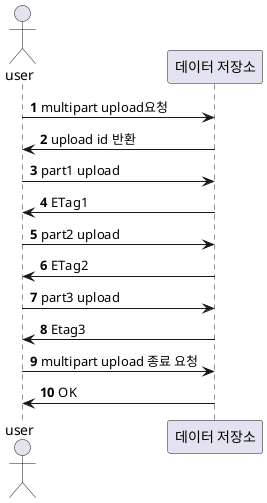@startuml
autonumber
actor user
user -> "데이터 저장소" : multipart upload요청
user <- "데이터 저장소" : upload id 반환
user -> "데이터 저장소" : part1 upload
user <- "데이터 저장소" : ETag1
user -> "데이터 저장소" : part2 upload
user <- "데이터 저장소" : ETag2
user -> "데이터 저장소" : part3 upload
user <- "데이터 저장소" : Etag3
user -> "데이터 저장소" : multipart upload 종료 요청
user <- "데이터 저장소" : OK
@enduml